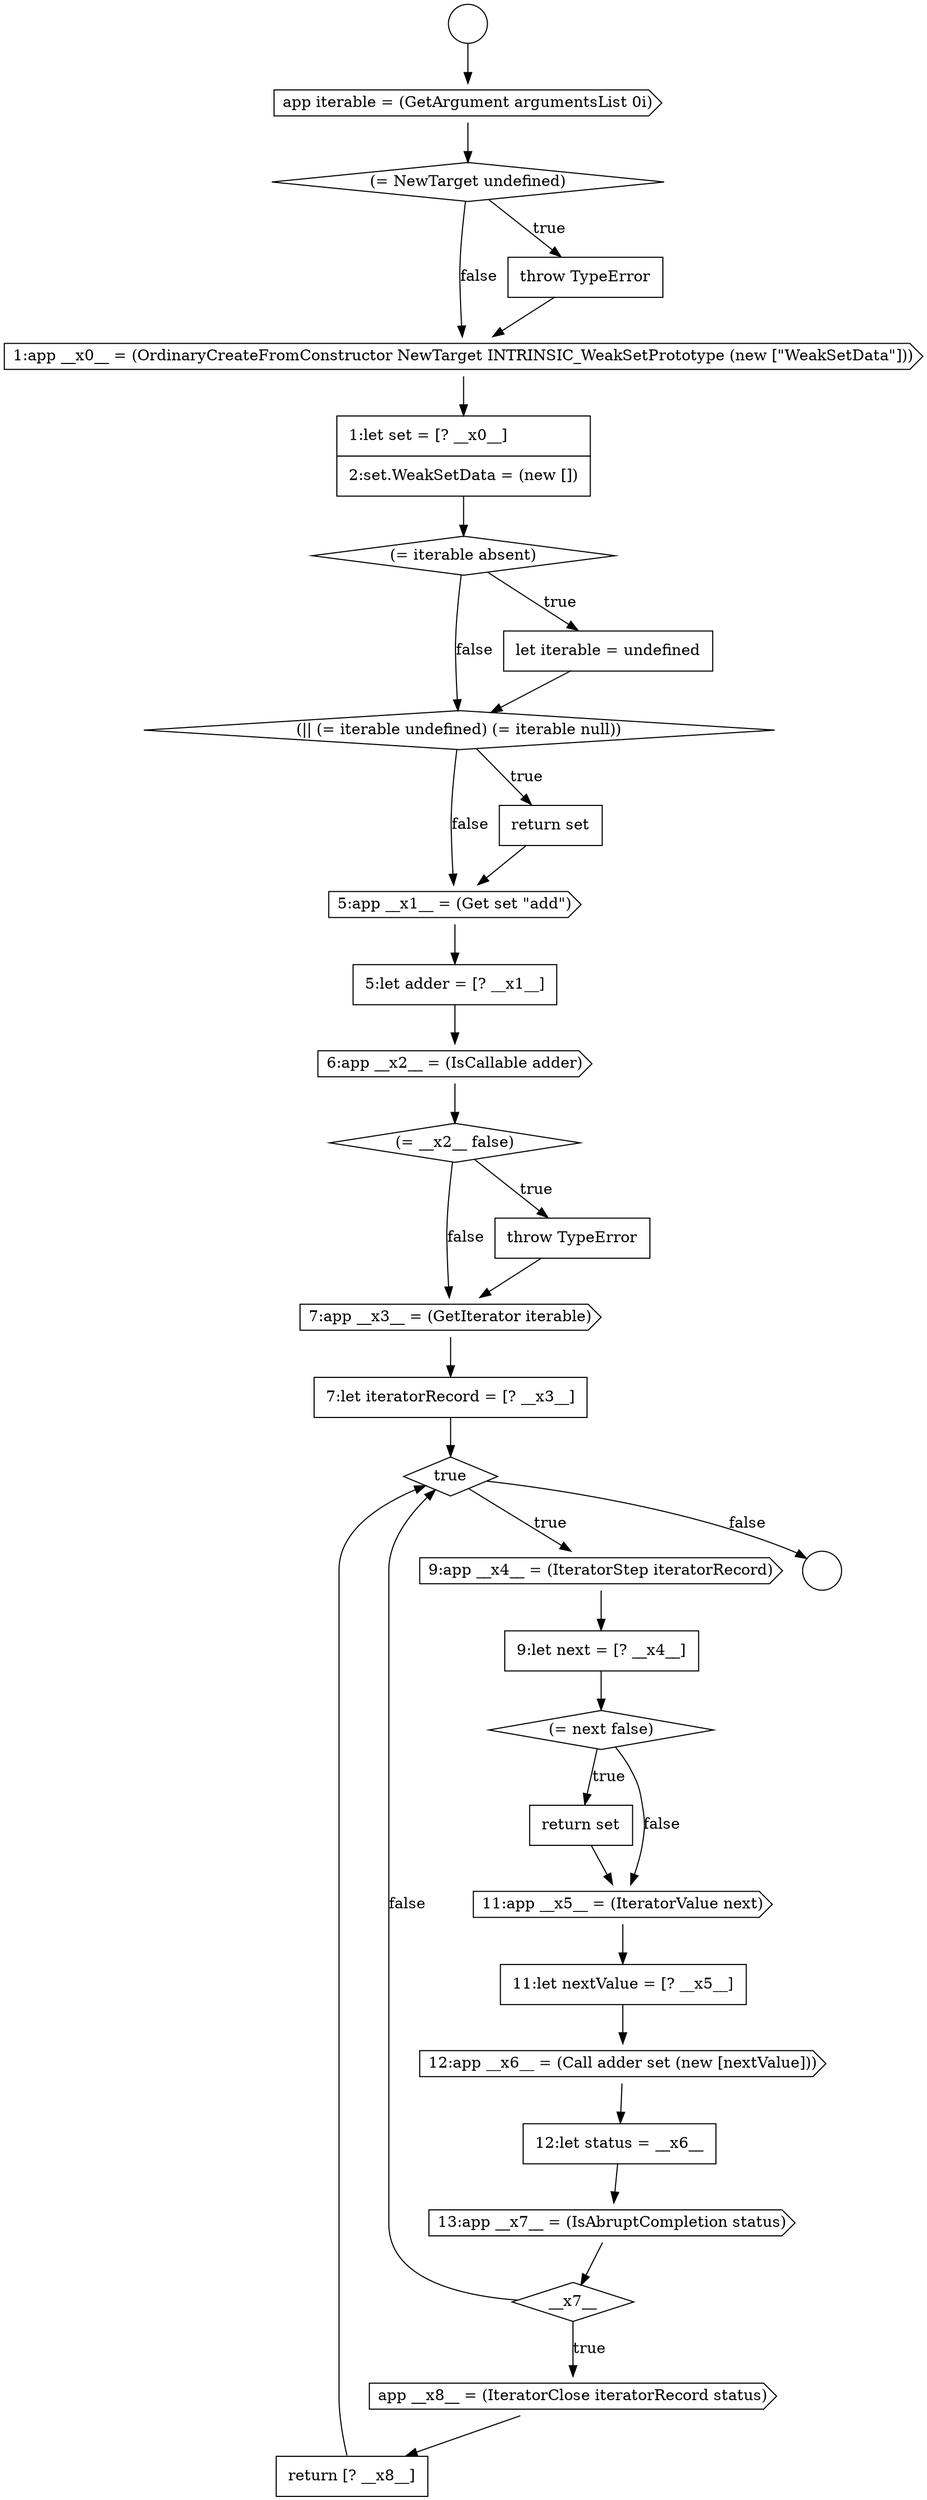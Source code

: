 digraph {
  node16340 [shape=none, margin=0, label=<<font color="black">
    <table border="0" cellborder="1" cellspacing="0" cellpadding="10">
      <tr><td align="left">7:let iteratorRecord = [? __x3__]</td></tr>
    </table>
  </font>> color="black" fillcolor="white" style=filled]
  node16353 [shape=none, margin=0, label=<<font color="black">
    <table border="0" cellborder="1" cellspacing="0" cellpadding="10">
      <tr><td align="left">return [? __x8__]</td></tr>
    </table>
  </font>> color="black" fillcolor="white" style=filled]
  node16336 [shape=cds, label=<<font color="black">6:app __x2__ = (IsCallable adder)</font>> color="black" fillcolor="white" style=filled]
  node16351 [shape=diamond, label=<<font color="black">__x7__</font>> color="black" fillcolor="white" style=filled]
  node16347 [shape=none, margin=0, label=<<font color="black">
    <table border="0" cellborder="1" cellspacing="0" cellpadding="10">
      <tr><td align="left">11:let nextValue = [? __x5__]</td></tr>
    </table>
  </font>> color="black" fillcolor="white" style=filled]
  node16344 [shape=diamond, label=<<font color="black">(= next false)</font>> color="black" fillcolor="white" style=filled]
  node16339 [shape=cds, label=<<font color="black">7:app __x3__ = (GetIterator iterable)</font>> color="black" fillcolor="white" style=filled]
  node16348 [shape=cds, label=<<font color="black">12:app __x6__ = (Call adder set (new [nextValue]))</font>> color="black" fillcolor="white" style=filled]
  node16343 [shape=none, margin=0, label=<<font color="black">
    <table border="0" cellborder="1" cellspacing="0" cellpadding="10">
      <tr><td align="left">9:let next = [? __x4__]</td></tr>
    </table>
  </font>> color="black" fillcolor="white" style=filled]
  node16334 [shape=cds, label=<<font color="black">5:app __x1__ = (Get set &quot;add&quot;)</font>> color="black" fillcolor="white" style=filled]
  node16338 [shape=none, margin=0, label=<<font color="black">
    <table border="0" cellborder="1" cellspacing="0" cellpadding="10">
      <tr><td align="left">throw TypeError</td></tr>
    </table>
  </font>> color="black" fillcolor="white" style=filled]
  node16342 [shape=cds, label=<<font color="black">9:app __x4__ = (IteratorStep iteratorRecord)</font>> color="black" fillcolor="white" style=filled]
  node16345 [shape=none, margin=0, label=<<font color="black">
    <table border="0" cellborder="1" cellspacing="0" cellpadding="10">
      <tr><td align="left">return set</td></tr>
    </table>
  </font>> color="black" fillcolor="white" style=filled]
  node16337 [shape=diamond, label=<<font color="black">(= __x2__ false)</font>> color="black" fillcolor="white" style=filled]
  node16335 [shape=none, margin=0, label=<<font color="black">
    <table border="0" cellborder="1" cellspacing="0" cellpadding="10">
      <tr><td align="left">5:let adder = [? __x1__]</td></tr>
    </table>
  </font>> color="black" fillcolor="white" style=filled]
  node16341 [shape=diamond, label=<<font color="black">true</font>> color="black" fillcolor="white" style=filled]
  node16346 [shape=cds, label=<<font color="black">11:app __x5__ = (IteratorValue next)</font>> color="black" fillcolor="white" style=filled]
  node16332 [shape=diamond, label=<<font color="black">(|| (= iterable undefined) (= iterable null))</font>> color="black" fillcolor="white" style=filled]
  node16325 [shape=cds, label=<<font color="black">app iterable = (GetArgument argumentsList 0i)</font>> color="black" fillcolor="white" style=filled]
  node16324 [shape=circle label=" " color="black" fillcolor="white" style=filled]
  node16333 [shape=none, margin=0, label=<<font color="black">
    <table border="0" cellborder="1" cellspacing="0" cellpadding="10">
      <tr><td align="left">return set</td></tr>
    </table>
  </font>> color="black" fillcolor="white" style=filled]
  node16328 [shape=cds, label=<<font color="black">1:app __x0__ = (OrdinaryCreateFromConstructor NewTarget INTRINSIC_WeakSetPrototype (new [&quot;WeakSetData&quot;]))</font>> color="black" fillcolor="white" style=filled]
  node16329 [shape=none, margin=0, label=<<font color="black">
    <table border="0" cellborder="1" cellspacing="0" cellpadding="10">
      <tr><td align="left">1:let set = [? __x0__]</td></tr>
      <tr><td align="left">2:set.WeakSetData = (new [])</td></tr>
    </table>
  </font>> color="black" fillcolor="white" style=filled]
  node16323 [shape=circle label=" " color="black" fillcolor="white" style=filled]
  node16349 [shape=none, margin=0, label=<<font color="black">
    <table border="0" cellborder="1" cellspacing="0" cellpadding="10">
      <tr><td align="left">12:let status = __x6__</td></tr>
    </table>
  </font>> color="black" fillcolor="white" style=filled]
  node16330 [shape=diamond, label=<<font color="black">(= iterable absent)</font>> color="black" fillcolor="white" style=filled]
  node16327 [shape=none, margin=0, label=<<font color="black">
    <table border="0" cellborder="1" cellspacing="0" cellpadding="10">
      <tr><td align="left">throw TypeError</td></tr>
    </table>
  </font>> color="black" fillcolor="white" style=filled]
  node16350 [shape=cds, label=<<font color="black">13:app __x7__ = (IsAbruptCompletion status)</font>> color="black" fillcolor="white" style=filled]
  node16352 [shape=cds, label=<<font color="black">app __x8__ = (IteratorClose iteratorRecord status)</font>> color="black" fillcolor="white" style=filled]
  node16326 [shape=diamond, label=<<font color="black">(= NewTarget undefined)</font>> color="black" fillcolor="white" style=filled]
  node16331 [shape=none, margin=0, label=<<font color="black">
    <table border="0" cellborder="1" cellspacing="0" cellpadding="10">
      <tr><td align="left">let iterable = undefined</td></tr>
    </table>
  </font>> color="black" fillcolor="white" style=filled]
  node16326 -> node16327 [label=<<font color="black">true</font>> color="black"]
  node16326 -> node16328 [label=<<font color="black">false</font>> color="black"]
  node16335 -> node16336 [ color="black"]
  node16348 -> node16349 [ color="black"]
  node16342 -> node16343 [ color="black"]
  node16330 -> node16331 [label=<<font color="black">true</font>> color="black"]
  node16330 -> node16332 [label=<<font color="black">false</font>> color="black"]
  node16341 -> node16342 [label=<<font color="black">true</font>> color="black"]
  node16341 -> node16324 [label=<<font color="black">false</font>> color="black"]
  node16337 -> node16338 [label=<<font color="black">true</font>> color="black"]
  node16337 -> node16339 [label=<<font color="black">false</font>> color="black"]
  node16347 -> node16348 [ color="black"]
  node16332 -> node16333 [label=<<font color="black">true</font>> color="black"]
  node16332 -> node16334 [label=<<font color="black">false</font>> color="black"]
  node16339 -> node16340 [ color="black"]
  node16351 -> node16352 [label=<<font color="black">true</font>> color="black"]
  node16351 -> node16341 [label=<<font color="black">false</font>> color="black"]
  node16344 -> node16345 [label=<<font color="black">true</font>> color="black"]
  node16344 -> node16346 [label=<<font color="black">false</font>> color="black"]
  node16333 -> node16334 [ color="black"]
  node16329 -> node16330 [ color="black"]
  node16346 -> node16347 [ color="black"]
  node16331 -> node16332 [ color="black"]
  node16352 -> node16353 [ color="black"]
  node16323 -> node16325 [ color="black"]
  node16327 -> node16328 [ color="black"]
  node16353 -> node16341 [ color="black"]
  node16350 -> node16351 [ color="black"]
  node16338 -> node16339 [ color="black"]
  node16328 -> node16329 [ color="black"]
  node16325 -> node16326 [ color="black"]
  node16343 -> node16344 [ color="black"]
  node16345 -> node16346 [ color="black"]
  node16334 -> node16335 [ color="black"]
  node16349 -> node16350 [ color="black"]
  node16336 -> node16337 [ color="black"]
  node16340 -> node16341 [ color="black"]
}
